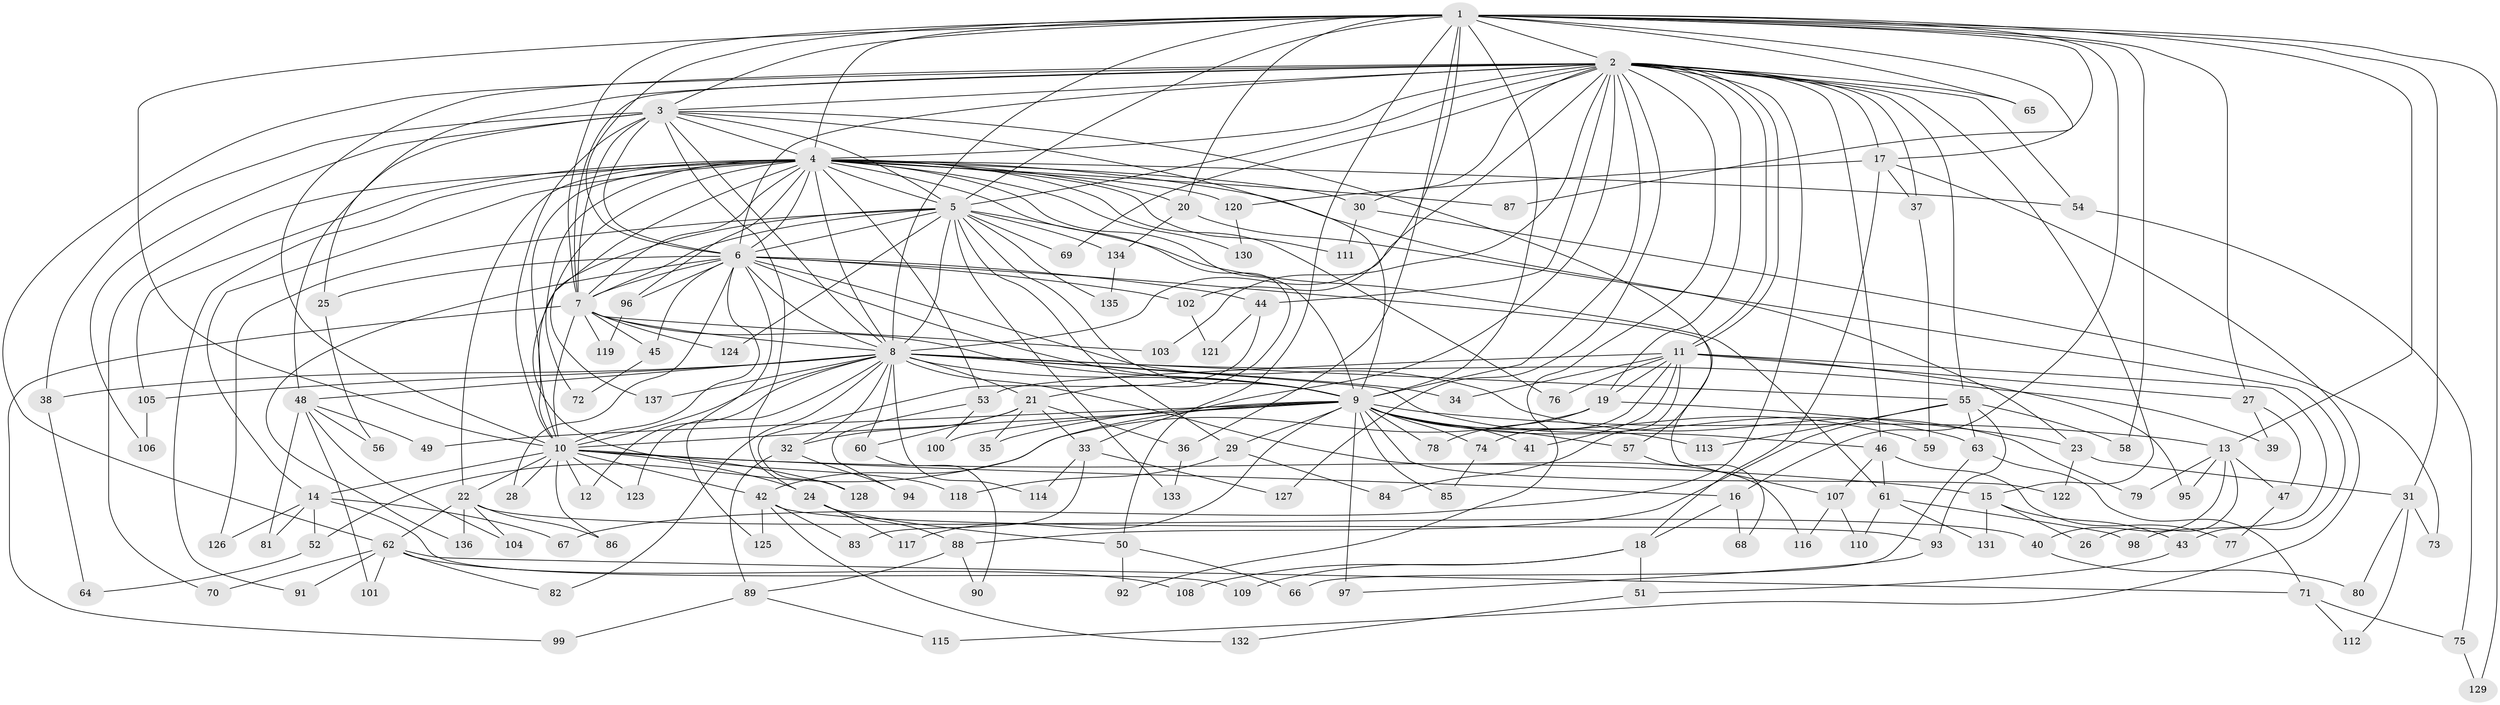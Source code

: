 // coarse degree distribution, {34: 0.010101010101010102, 30: 0.010101010101010102, 12: 0.020202020202020204, 27: 0.010101010101010102, 15: 0.010101010101010102, 17: 0.010101010101010102, 22: 0.020202020202020204, 2: 0.45454545454545453, 6: 0.030303030303030304, 7: 0.06060606060606061, 5: 0.0707070707070707, 3: 0.16161616161616163, 4: 0.12121212121212122, 8: 0.010101010101010102}
// Generated by graph-tools (version 1.1) at 2025/51/02/27/25 19:51:41]
// undirected, 137 vertices, 299 edges
graph export_dot {
graph [start="1"]
  node [color=gray90,style=filled];
  1;
  2;
  3;
  4;
  5;
  6;
  7;
  8;
  9;
  10;
  11;
  12;
  13;
  14;
  15;
  16;
  17;
  18;
  19;
  20;
  21;
  22;
  23;
  24;
  25;
  26;
  27;
  28;
  29;
  30;
  31;
  32;
  33;
  34;
  35;
  36;
  37;
  38;
  39;
  40;
  41;
  42;
  43;
  44;
  45;
  46;
  47;
  48;
  49;
  50;
  51;
  52;
  53;
  54;
  55;
  56;
  57;
  58;
  59;
  60;
  61;
  62;
  63;
  64;
  65;
  66;
  67;
  68;
  69;
  70;
  71;
  72;
  73;
  74;
  75;
  76;
  77;
  78;
  79;
  80;
  81;
  82;
  83;
  84;
  85;
  86;
  87;
  88;
  89;
  90;
  91;
  92;
  93;
  94;
  95;
  96;
  97;
  98;
  99;
  100;
  101;
  102;
  103;
  104;
  105;
  106;
  107;
  108;
  109;
  110;
  111;
  112;
  113;
  114;
  115;
  116;
  117;
  118;
  119;
  120;
  121;
  122;
  123;
  124;
  125;
  126;
  127;
  128;
  129;
  130;
  131;
  132;
  133;
  134;
  135;
  136;
  137;
  1 -- 2;
  1 -- 3;
  1 -- 4;
  1 -- 5;
  1 -- 6;
  1 -- 7;
  1 -- 8;
  1 -- 9;
  1 -- 10;
  1 -- 13;
  1 -- 16;
  1 -- 17;
  1 -- 20;
  1 -- 27;
  1 -- 31;
  1 -- 36;
  1 -- 50;
  1 -- 58;
  1 -- 65;
  1 -- 87;
  1 -- 102;
  1 -- 129;
  2 -- 3;
  2 -- 4;
  2 -- 5;
  2 -- 6;
  2 -- 7;
  2 -- 8;
  2 -- 9;
  2 -- 10;
  2 -- 11;
  2 -- 11;
  2 -- 15;
  2 -- 17;
  2 -- 19;
  2 -- 25;
  2 -- 30;
  2 -- 33;
  2 -- 37;
  2 -- 44;
  2 -- 46;
  2 -- 54;
  2 -- 55;
  2 -- 62;
  2 -- 65;
  2 -- 67;
  2 -- 69;
  2 -- 92;
  2 -- 103;
  2 -- 127;
  3 -- 4;
  3 -- 5;
  3 -- 6;
  3 -- 7;
  3 -- 8;
  3 -- 9;
  3 -- 10;
  3 -- 24;
  3 -- 38;
  3 -- 48;
  3 -- 57;
  3 -- 106;
  4 -- 5;
  4 -- 6;
  4 -- 7;
  4 -- 8;
  4 -- 9;
  4 -- 10;
  4 -- 14;
  4 -- 20;
  4 -- 21;
  4 -- 22;
  4 -- 23;
  4 -- 30;
  4 -- 53;
  4 -- 54;
  4 -- 70;
  4 -- 72;
  4 -- 76;
  4 -- 87;
  4 -- 91;
  4 -- 96;
  4 -- 105;
  4 -- 111;
  4 -- 118;
  4 -- 120;
  4 -- 130;
  4 -- 137;
  5 -- 6;
  5 -- 7;
  5 -- 8;
  5 -- 9;
  5 -- 10;
  5 -- 29;
  5 -- 61;
  5 -- 69;
  5 -- 124;
  5 -- 126;
  5 -- 133;
  5 -- 134;
  5 -- 135;
  6 -- 7;
  6 -- 8;
  6 -- 9;
  6 -- 10;
  6 -- 25;
  6 -- 28;
  6 -- 44;
  6 -- 45;
  6 -- 79;
  6 -- 96;
  6 -- 102;
  6 -- 107;
  6 -- 125;
  6 -- 136;
  7 -- 8;
  7 -- 9;
  7 -- 10;
  7 -- 45;
  7 -- 99;
  7 -- 103;
  7 -- 119;
  7 -- 124;
  8 -- 9;
  8 -- 10;
  8 -- 12;
  8 -- 21;
  8 -- 32;
  8 -- 34;
  8 -- 38;
  8 -- 39;
  8 -- 48;
  8 -- 55;
  8 -- 60;
  8 -- 63;
  8 -- 82;
  8 -- 105;
  8 -- 114;
  8 -- 116;
  8 -- 123;
  8 -- 137;
  9 -- 10;
  9 -- 13;
  9 -- 29;
  9 -- 35;
  9 -- 41;
  9 -- 42;
  9 -- 46;
  9 -- 49;
  9 -- 57;
  9 -- 59;
  9 -- 74;
  9 -- 78;
  9 -- 85;
  9 -- 97;
  9 -- 100;
  9 -- 113;
  9 -- 117;
  9 -- 122;
  10 -- 12;
  10 -- 14;
  10 -- 15;
  10 -- 16;
  10 -- 22;
  10 -- 24;
  10 -- 28;
  10 -- 42;
  10 -- 86;
  10 -- 123;
  10 -- 128;
  11 -- 19;
  11 -- 27;
  11 -- 34;
  11 -- 41;
  11 -- 53;
  11 -- 74;
  11 -- 76;
  11 -- 84;
  11 -- 95;
  11 -- 98;
  13 -- 26;
  13 -- 40;
  13 -- 47;
  13 -- 79;
  13 -- 95;
  14 -- 52;
  14 -- 67;
  14 -- 81;
  14 -- 109;
  14 -- 126;
  15 -- 26;
  15 -- 43;
  15 -- 131;
  16 -- 18;
  16 -- 68;
  17 -- 18;
  17 -- 37;
  17 -- 115;
  17 -- 120;
  18 -- 51;
  18 -- 108;
  18 -- 109;
  19 -- 23;
  19 -- 52;
  19 -- 78;
  20 -- 43;
  20 -- 134;
  21 -- 32;
  21 -- 33;
  21 -- 35;
  21 -- 36;
  21 -- 60;
  22 -- 40;
  22 -- 62;
  22 -- 86;
  22 -- 104;
  22 -- 136;
  23 -- 31;
  23 -- 122;
  24 -- 50;
  24 -- 88;
  24 -- 117;
  25 -- 56;
  27 -- 39;
  27 -- 47;
  29 -- 84;
  29 -- 118;
  30 -- 73;
  30 -- 111;
  31 -- 73;
  31 -- 80;
  31 -- 112;
  32 -- 89;
  32 -- 94;
  33 -- 83;
  33 -- 114;
  33 -- 127;
  36 -- 133;
  37 -- 59;
  38 -- 64;
  40 -- 80;
  42 -- 83;
  42 -- 93;
  42 -- 125;
  42 -- 132;
  43 -- 51;
  44 -- 121;
  44 -- 128;
  45 -- 72;
  46 -- 61;
  46 -- 77;
  46 -- 107;
  47 -- 77;
  48 -- 49;
  48 -- 56;
  48 -- 81;
  48 -- 101;
  48 -- 104;
  50 -- 66;
  50 -- 92;
  51 -- 132;
  52 -- 64;
  53 -- 94;
  53 -- 100;
  54 -- 75;
  55 -- 58;
  55 -- 63;
  55 -- 88;
  55 -- 93;
  55 -- 113;
  57 -- 68;
  60 -- 90;
  61 -- 98;
  61 -- 110;
  61 -- 131;
  62 -- 70;
  62 -- 71;
  62 -- 82;
  62 -- 91;
  62 -- 101;
  62 -- 108;
  63 -- 66;
  63 -- 71;
  71 -- 75;
  71 -- 112;
  74 -- 85;
  75 -- 129;
  88 -- 89;
  88 -- 90;
  89 -- 99;
  89 -- 115;
  93 -- 97;
  96 -- 119;
  102 -- 121;
  105 -- 106;
  107 -- 110;
  107 -- 116;
  120 -- 130;
  134 -- 135;
}
